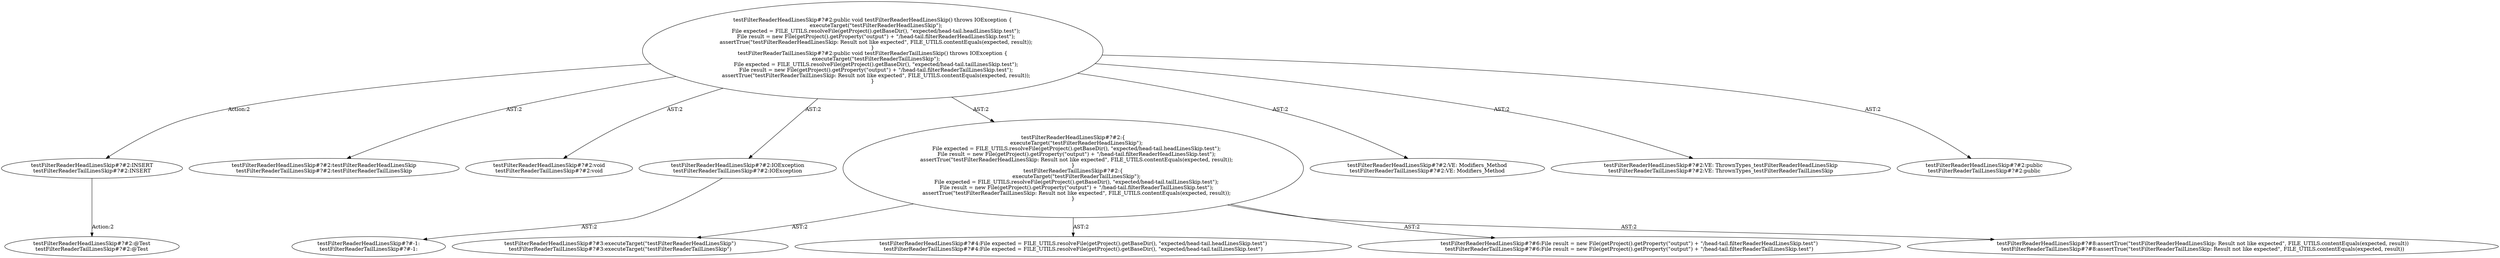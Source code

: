 digraph "Pattern" {
0 [label="testFilterReaderHeadLinesSkip#?#2:INSERT
testFilterReaderTailLinesSkip#?#2:INSERT" shape=ellipse]
1 [label="testFilterReaderHeadLinesSkip#?#2:public void testFilterReaderHeadLinesSkip() throws IOException \{
    executeTarget(\"testFilterReaderHeadLinesSkip\");
    File expected = FILE_UTILS.resolveFile(getProject().getBaseDir(), \"expected/head-tail.headLinesSkip.test\");
    File result = new File(getProject().getProperty(\"output\") + \"/head-tail.filterReaderHeadLinesSkip.test\");
    assertTrue(\"testFilterReaderHeadLinesSkip: Result not like expected\", FILE_UTILS.contentEquals(expected, result));
\}
testFilterReaderTailLinesSkip#?#2:public void testFilterReaderTailLinesSkip() throws IOException \{
    executeTarget(\"testFilterReaderTailLinesSkip\");
    File expected = FILE_UTILS.resolveFile(getProject().getBaseDir(), \"expected/head-tail.tailLinesSkip.test\");
    File result = new File(getProject().getProperty(\"output\") + \"/head-tail.filterReaderTailLinesSkip.test\");
    assertTrue(\"testFilterReaderTailLinesSkip: Result not like expected\", FILE_UTILS.contentEquals(expected, result));
\}" shape=ellipse]
2 [label="testFilterReaderHeadLinesSkip#?#2:testFilterReaderHeadLinesSkip
testFilterReaderTailLinesSkip#?#2:testFilterReaderTailLinesSkip" shape=ellipse]
3 [label="testFilterReaderHeadLinesSkip#?#2:void
testFilterReaderTailLinesSkip#?#2:void" shape=ellipse]
4 [label="testFilterReaderHeadLinesSkip#?#2:IOException
testFilterReaderTailLinesSkip#?#2:IOException" shape=ellipse]
5 [label="testFilterReaderHeadLinesSkip#?#-1:
testFilterReaderTailLinesSkip#?#-1:" shape=ellipse]
6 [label="testFilterReaderHeadLinesSkip#?#2:\{
    executeTarget(\"testFilterReaderHeadLinesSkip\");
    File expected = FILE_UTILS.resolveFile(getProject().getBaseDir(), \"expected/head-tail.headLinesSkip.test\");
    File result = new File(getProject().getProperty(\"output\") + \"/head-tail.filterReaderHeadLinesSkip.test\");
    assertTrue(\"testFilterReaderHeadLinesSkip: Result not like expected\", FILE_UTILS.contentEquals(expected, result));
\}
testFilterReaderTailLinesSkip#?#2:\{
    executeTarget(\"testFilterReaderTailLinesSkip\");
    File expected = FILE_UTILS.resolveFile(getProject().getBaseDir(), \"expected/head-tail.tailLinesSkip.test\");
    File result = new File(getProject().getProperty(\"output\") + \"/head-tail.filterReaderTailLinesSkip.test\");
    assertTrue(\"testFilterReaderTailLinesSkip: Result not like expected\", FILE_UTILS.contentEquals(expected, result));
\}" shape=ellipse]
7 [label="testFilterReaderHeadLinesSkip#?#3:executeTarget(\"testFilterReaderHeadLinesSkip\")
testFilterReaderTailLinesSkip#?#3:executeTarget(\"testFilterReaderTailLinesSkip\")" shape=ellipse]
8 [label="testFilterReaderHeadLinesSkip#?#4:File expected = FILE_UTILS.resolveFile(getProject().getBaseDir(), \"expected/head-tail.headLinesSkip.test\")
testFilterReaderTailLinesSkip#?#4:File expected = FILE_UTILS.resolveFile(getProject().getBaseDir(), \"expected/head-tail.tailLinesSkip.test\")" shape=ellipse]
9 [label="testFilterReaderHeadLinesSkip#?#6:File result = new File(getProject().getProperty(\"output\") + \"/head-tail.filterReaderHeadLinesSkip.test\")
testFilterReaderTailLinesSkip#?#6:File result = new File(getProject().getProperty(\"output\") + \"/head-tail.filterReaderTailLinesSkip.test\")" shape=ellipse]
10 [label="testFilterReaderHeadLinesSkip#?#8:assertTrue(\"testFilterReaderHeadLinesSkip: Result not like expected\", FILE_UTILS.contentEquals(expected, result))
testFilterReaderTailLinesSkip#?#8:assertTrue(\"testFilterReaderTailLinesSkip: Result not like expected\", FILE_UTILS.contentEquals(expected, result))" shape=ellipse]
11 [label="testFilterReaderHeadLinesSkip#?#2:VE: Modifiers_Method
testFilterReaderTailLinesSkip#?#2:VE: Modifiers_Method" shape=ellipse]
12 [label="testFilterReaderHeadLinesSkip#?#2:VE: ThrownTypes_testFilterReaderHeadLinesSkip
testFilterReaderTailLinesSkip#?#2:VE: ThrownTypes_testFilterReaderTailLinesSkip" shape=ellipse]
13 [label="testFilterReaderHeadLinesSkip#?#2:public
testFilterReaderTailLinesSkip#?#2:public" shape=ellipse]
14 [label="testFilterReaderHeadLinesSkip#?#2:@Test
testFilterReaderTailLinesSkip#?#2:@Test" shape=ellipse]
0 -> 14 [label="Action:2"];
1 -> 0 [label="Action:2"];
1 -> 2 [label="AST:2"];
1 -> 3 [label="AST:2"];
1 -> 4 [label="AST:2"];
1 -> 6 [label="AST:2"];
1 -> 11 [label="AST:2"];
1 -> 12 [label="AST:2"];
1 -> 13 [label="AST:2"];
4 -> 5 [label="AST:2"];
6 -> 7 [label="AST:2"];
6 -> 8 [label="AST:2"];
6 -> 9 [label="AST:2"];
6 -> 10 [label="AST:2"];
}